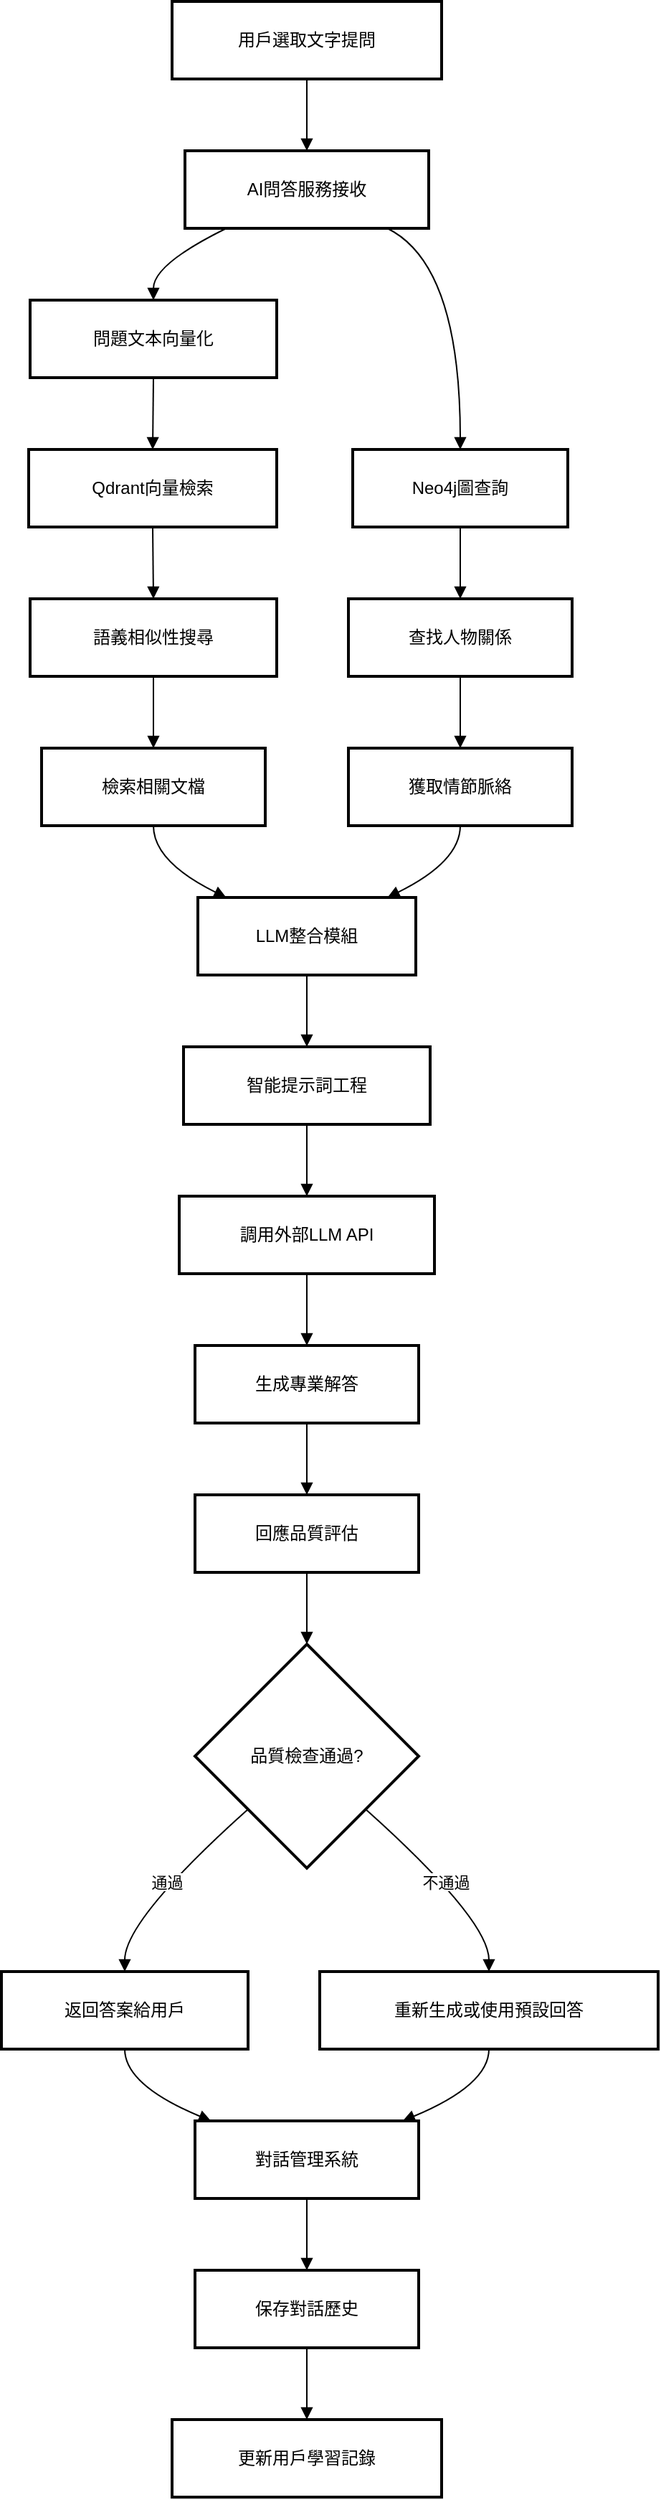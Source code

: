 <mxfile version="27.1.1">
  <diagram name="Page-1" id="AOoYR3DAowxFUDNZ9j7_">
    <mxGraphModel dx="1042" dy="527" grid="1" gridSize="10" guides="1" tooltips="1" connect="1" arrows="1" fold="1" page="1" pageScale="1" pageWidth="827" pageHeight="1169" math="0" shadow="0">
      <root>
        <mxCell id="0" />
        <mxCell id="1" parent="0" />
        <mxCell id="qT4uBBfOojEsHXsENd5q-1" value="用戶選取文字提問" style="whiteSpace=wrap;strokeWidth=2;" vertex="1" parent="1">
          <mxGeometry x="139" y="20" width="188" height="54" as="geometry" />
        </mxCell>
        <mxCell id="qT4uBBfOojEsHXsENd5q-2" value="AI問答服務接收" style="whiteSpace=wrap;strokeWidth=2;" vertex="1" parent="1">
          <mxGeometry x="148" y="124" width="170" height="54" as="geometry" />
        </mxCell>
        <mxCell id="qT4uBBfOojEsHXsENd5q-3" value="問題文本向量化" style="whiteSpace=wrap;strokeWidth=2;" vertex="1" parent="1">
          <mxGeometry x="40" y="228" width="172" height="54" as="geometry" />
        </mxCell>
        <mxCell id="qT4uBBfOojEsHXsENd5q-4" value="Qdrant向量檢索" style="whiteSpace=wrap;strokeWidth=2;" vertex="1" parent="1">
          <mxGeometry x="39" y="332" width="173" height="54" as="geometry" />
        </mxCell>
        <mxCell id="qT4uBBfOojEsHXsENd5q-5" value="語義相似性搜尋" style="whiteSpace=wrap;strokeWidth=2;" vertex="1" parent="1">
          <mxGeometry x="40" y="436" width="172" height="54" as="geometry" />
        </mxCell>
        <mxCell id="qT4uBBfOojEsHXsENd5q-6" value="檢索相關文檔" style="whiteSpace=wrap;strokeWidth=2;" vertex="1" parent="1">
          <mxGeometry x="48" y="540" width="156" height="54" as="geometry" />
        </mxCell>
        <mxCell id="qT4uBBfOojEsHXsENd5q-7" value="Neo4j圖查詢" style="whiteSpace=wrap;strokeWidth=2;" vertex="1" parent="1">
          <mxGeometry x="265" y="332" width="150" height="54" as="geometry" />
        </mxCell>
        <mxCell id="qT4uBBfOojEsHXsENd5q-8" value="查找人物關係" style="whiteSpace=wrap;strokeWidth=2;" vertex="1" parent="1">
          <mxGeometry x="262" y="436" width="156" height="54" as="geometry" />
        </mxCell>
        <mxCell id="qT4uBBfOojEsHXsENd5q-9" value="獲取情節脈絡" style="whiteSpace=wrap;strokeWidth=2;" vertex="1" parent="1">
          <mxGeometry x="262" y="540" width="156" height="54" as="geometry" />
        </mxCell>
        <mxCell id="qT4uBBfOojEsHXsENd5q-10" value="LLM整合模組" style="whiteSpace=wrap;strokeWidth=2;" vertex="1" parent="1">
          <mxGeometry x="157" y="644" width="152" height="54" as="geometry" />
        </mxCell>
        <mxCell id="qT4uBBfOojEsHXsENd5q-11" value="智能提示詞工程" style="whiteSpace=wrap;strokeWidth=2;" vertex="1" parent="1">
          <mxGeometry x="147" y="748" width="172" height="54" as="geometry" />
        </mxCell>
        <mxCell id="qT4uBBfOojEsHXsENd5q-12" value="調用外部LLM API" style="whiteSpace=wrap;strokeWidth=2;" vertex="1" parent="1">
          <mxGeometry x="144" y="852" width="178" height="54" as="geometry" />
        </mxCell>
        <mxCell id="qT4uBBfOojEsHXsENd5q-13" value="生成專業解答" style="whiteSpace=wrap;strokeWidth=2;" vertex="1" parent="1">
          <mxGeometry x="155" y="956" width="156" height="54" as="geometry" />
        </mxCell>
        <mxCell id="qT4uBBfOojEsHXsENd5q-14" value="回應品質評估" style="whiteSpace=wrap;strokeWidth=2;" vertex="1" parent="1">
          <mxGeometry x="155" y="1060" width="156" height="54" as="geometry" />
        </mxCell>
        <mxCell id="qT4uBBfOojEsHXsENd5q-15" value="品質檢查通過?" style="rhombus;strokeWidth=2;whiteSpace=wrap;" vertex="1" parent="1">
          <mxGeometry x="155" y="1164" width="156" height="156" as="geometry" />
        </mxCell>
        <mxCell id="qT4uBBfOojEsHXsENd5q-16" value="返回答案給用戶" style="whiteSpace=wrap;strokeWidth=2;" vertex="1" parent="1">
          <mxGeometry x="20" y="1392" width="172" height="54" as="geometry" />
        </mxCell>
        <mxCell id="qT4uBBfOojEsHXsENd5q-17" value="重新生成或使用預設回答" style="whiteSpace=wrap;strokeWidth=2;" vertex="1" parent="1">
          <mxGeometry x="242" y="1392" width="236" height="54" as="geometry" />
        </mxCell>
        <mxCell id="qT4uBBfOojEsHXsENd5q-18" value="對話管理系統" style="whiteSpace=wrap;strokeWidth=2;" vertex="1" parent="1">
          <mxGeometry x="155" y="1496" width="156" height="54" as="geometry" />
        </mxCell>
        <mxCell id="qT4uBBfOojEsHXsENd5q-19" value="保存對話歷史" style="whiteSpace=wrap;strokeWidth=2;" vertex="1" parent="1">
          <mxGeometry x="155" y="1600" width="156" height="54" as="geometry" />
        </mxCell>
        <mxCell id="qT4uBBfOojEsHXsENd5q-20" value="更新用戶學習記錄" style="whiteSpace=wrap;strokeWidth=2;" vertex="1" parent="1">
          <mxGeometry x="139" y="1704" width="188" height="54" as="geometry" />
        </mxCell>
        <mxCell id="qT4uBBfOojEsHXsENd5q-22" value="" style="curved=1;startArrow=none;endArrow=block;exitX=0.5;exitY=1;entryX=0.5;entryY=0;rounded=0;" edge="1" parent="1" source="qT4uBBfOojEsHXsENd5q-1" target="qT4uBBfOojEsHXsENd5q-2">
          <mxGeometry relative="1" as="geometry">
            <Array as="points" />
          </mxGeometry>
        </mxCell>
        <mxCell id="qT4uBBfOojEsHXsENd5q-23" value="" style="curved=1;startArrow=none;endArrow=block;exitX=0.17;exitY=1;entryX=0.5;entryY=0;rounded=0;" edge="1" parent="1" source="qT4uBBfOojEsHXsENd5q-2" target="qT4uBBfOojEsHXsENd5q-3">
          <mxGeometry relative="1" as="geometry">
            <Array as="points">
              <mxPoint x="126" y="203" />
            </Array>
          </mxGeometry>
        </mxCell>
        <mxCell id="qT4uBBfOojEsHXsENd5q-24" value="" style="curved=1;startArrow=none;endArrow=block;exitX=0.5;exitY=1;entryX=0.5;entryY=0;rounded=0;" edge="1" parent="1" source="qT4uBBfOojEsHXsENd5q-3" target="qT4uBBfOojEsHXsENd5q-4">
          <mxGeometry relative="1" as="geometry">
            <Array as="points" />
          </mxGeometry>
        </mxCell>
        <mxCell id="qT4uBBfOojEsHXsENd5q-25" value="" style="curved=1;startArrow=none;endArrow=block;exitX=0.5;exitY=1;entryX=0.5;entryY=0;rounded=0;" edge="1" parent="1" source="qT4uBBfOojEsHXsENd5q-4" target="qT4uBBfOojEsHXsENd5q-5">
          <mxGeometry relative="1" as="geometry">
            <Array as="points" />
          </mxGeometry>
        </mxCell>
        <mxCell id="qT4uBBfOojEsHXsENd5q-26" value="" style="curved=1;startArrow=none;endArrow=block;exitX=0.5;exitY=1;entryX=0.5;entryY=0;rounded=0;" edge="1" parent="1" source="qT4uBBfOojEsHXsENd5q-5" target="qT4uBBfOojEsHXsENd5q-6">
          <mxGeometry relative="1" as="geometry">
            <Array as="points" />
          </mxGeometry>
        </mxCell>
        <mxCell id="qT4uBBfOojEsHXsENd5q-27" value="" style="curved=1;startArrow=none;endArrow=block;exitX=0.83;exitY=1;entryX=0.5;entryY=0;rounded=0;" edge="1" parent="1" source="qT4uBBfOojEsHXsENd5q-2" target="qT4uBBfOojEsHXsENd5q-7">
          <mxGeometry relative="1" as="geometry">
            <Array as="points">
              <mxPoint x="340" y="203" />
            </Array>
          </mxGeometry>
        </mxCell>
        <mxCell id="qT4uBBfOojEsHXsENd5q-28" value="" style="curved=1;startArrow=none;endArrow=block;exitX=0.5;exitY=1;entryX=0.5;entryY=0;rounded=0;" edge="1" parent="1" source="qT4uBBfOojEsHXsENd5q-7" target="qT4uBBfOojEsHXsENd5q-8">
          <mxGeometry relative="1" as="geometry">
            <Array as="points" />
          </mxGeometry>
        </mxCell>
        <mxCell id="qT4uBBfOojEsHXsENd5q-29" value="" style="curved=1;startArrow=none;endArrow=block;exitX=0.5;exitY=1;entryX=0.5;entryY=0;rounded=0;" edge="1" parent="1" source="qT4uBBfOojEsHXsENd5q-8" target="qT4uBBfOojEsHXsENd5q-9">
          <mxGeometry relative="1" as="geometry">
            <Array as="points" />
          </mxGeometry>
        </mxCell>
        <mxCell id="qT4uBBfOojEsHXsENd5q-30" value="" style="curved=1;startArrow=none;endArrow=block;exitX=0.5;exitY=1;entryX=0.13;entryY=0;rounded=0;" edge="1" parent="1" source="qT4uBBfOojEsHXsENd5q-6" target="qT4uBBfOojEsHXsENd5q-10">
          <mxGeometry relative="1" as="geometry">
            <Array as="points">
              <mxPoint x="126" y="619" />
            </Array>
          </mxGeometry>
        </mxCell>
        <mxCell id="qT4uBBfOojEsHXsENd5q-31" value="" style="curved=1;startArrow=none;endArrow=block;exitX=0.5;exitY=1;entryX=0.87;entryY=0;rounded=0;" edge="1" parent="1" source="qT4uBBfOojEsHXsENd5q-9" target="qT4uBBfOojEsHXsENd5q-10">
          <mxGeometry relative="1" as="geometry">
            <Array as="points">
              <mxPoint x="340" y="619" />
            </Array>
          </mxGeometry>
        </mxCell>
        <mxCell id="qT4uBBfOojEsHXsENd5q-32" value="" style="curved=1;startArrow=none;endArrow=block;exitX=0.5;exitY=1;entryX=0.5;entryY=0;rounded=0;" edge="1" parent="1" source="qT4uBBfOojEsHXsENd5q-10" target="qT4uBBfOojEsHXsENd5q-11">
          <mxGeometry relative="1" as="geometry">
            <Array as="points" />
          </mxGeometry>
        </mxCell>
        <mxCell id="qT4uBBfOojEsHXsENd5q-33" value="" style="curved=1;startArrow=none;endArrow=block;exitX=0.5;exitY=1;entryX=0.5;entryY=0;rounded=0;" edge="1" parent="1" source="qT4uBBfOojEsHXsENd5q-11" target="qT4uBBfOojEsHXsENd5q-12">
          <mxGeometry relative="1" as="geometry">
            <Array as="points" />
          </mxGeometry>
        </mxCell>
        <mxCell id="qT4uBBfOojEsHXsENd5q-34" value="" style="curved=1;startArrow=none;endArrow=block;exitX=0.5;exitY=1;entryX=0.5;entryY=0;rounded=0;" edge="1" parent="1" source="qT4uBBfOojEsHXsENd5q-12" target="qT4uBBfOojEsHXsENd5q-13">
          <mxGeometry relative="1" as="geometry">
            <Array as="points" />
          </mxGeometry>
        </mxCell>
        <mxCell id="qT4uBBfOojEsHXsENd5q-35" value="" style="curved=1;startArrow=none;endArrow=block;exitX=0.5;exitY=1;entryX=0.5;entryY=0;rounded=0;" edge="1" parent="1" source="qT4uBBfOojEsHXsENd5q-13" target="qT4uBBfOojEsHXsENd5q-14">
          <mxGeometry relative="1" as="geometry">
            <Array as="points" />
          </mxGeometry>
        </mxCell>
        <mxCell id="qT4uBBfOojEsHXsENd5q-36" value="" style="curved=1;startArrow=none;endArrow=block;exitX=0.5;exitY=1;entryX=0.5;entryY=0;rounded=0;" edge="1" parent="1" source="qT4uBBfOojEsHXsENd5q-14" target="qT4uBBfOojEsHXsENd5q-15">
          <mxGeometry relative="1" as="geometry">
            <Array as="points" />
          </mxGeometry>
        </mxCell>
        <mxCell id="qT4uBBfOojEsHXsENd5q-37" value="通過" style="curved=1;startArrow=none;endArrow=block;exitX=0;exitY=0.95;entryX=0.5;entryY=0.01;rounded=0;" edge="1" parent="1" source="qT4uBBfOojEsHXsENd5q-15" target="qT4uBBfOojEsHXsENd5q-16">
          <mxGeometry relative="1" as="geometry">
            <Array as="points">
              <mxPoint x="106" y="1356" />
            </Array>
          </mxGeometry>
        </mxCell>
        <mxCell id="qT4uBBfOojEsHXsENd5q-38" value="不通過" style="curved=1;startArrow=none;endArrow=block;exitX=1;exitY=0.95;entryX=0.5;entryY=0.01;rounded=0;" edge="1" parent="1" source="qT4uBBfOojEsHXsENd5q-15" target="qT4uBBfOojEsHXsENd5q-17">
          <mxGeometry relative="1" as="geometry">
            <Array as="points">
              <mxPoint x="360" y="1356" />
            </Array>
          </mxGeometry>
        </mxCell>
        <mxCell id="qT4uBBfOojEsHXsENd5q-39" value="" style="curved=1;startArrow=none;endArrow=block;exitX=0.5;exitY=1.01;entryX=0.08;entryY=0.01;rounded=0;" edge="1" parent="1" source="qT4uBBfOojEsHXsENd5q-16" target="qT4uBBfOojEsHXsENd5q-18">
          <mxGeometry relative="1" as="geometry">
            <Array as="points">
              <mxPoint x="106" y="1471" />
            </Array>
          </mxGeometry>
        </mxCell>
        <mxCell id="qT4uBBfOojEsHXsENd5q-40" value="" style="curved=1;startArrow=none;endArrow=block;exitX=0.5;exitY=1.01;entryX=0.92;entryY=0.01;rounded=0;" edge="1" parent="1" source="qT4uBBfOojEsHXsENd5q-17" target="qT4uBBfOojEsHXsENd5q-18">
          <mxGeometry relative="1" as="geometry">
            <Array as="points">
              <mxPoint x="360" y="1471" />
            </Array>
          </mxGeometry>
        </mxCell>
        <mxCell id="qT4uBBfOojEsHXsENd5q-41" value="" style="curved=1;startArrow=none;endArrow=block;exitX=0.5;exitY=1.01;entryX=0.5;entryY=0.01;rounded=0;" edge="1" parent="1" source="qT4uBBfOojEsHXsENd5q-18" target="qT4uBBfOojEsHXsENd5q-19">
          <mxGeometry relative="1" as="geometry">
            <Array as="points" />
          </mxGeometry>
        </mxCell>
        <mxCell id="qT4uBBfOojEsHXsENd5q-42" value="" style="curved=1;startArrow=none;endArrow=block;exitX=0.5;exitY=1.01;entryX=0.5;entryY=0.01;rounded=0;" edge="1" parent="1" source="qT4uBBfOojEsHXsENd5q-19" target="qT4uBBfOojEsHXsENd5q-20">
          <mxGeometry relative="1" as="geometry">
            <Array as="points" />
          </mxGeometry>
        </mxCell>
      </root>
    </mxGraphModel>
  </diagram>
</mxfile>
